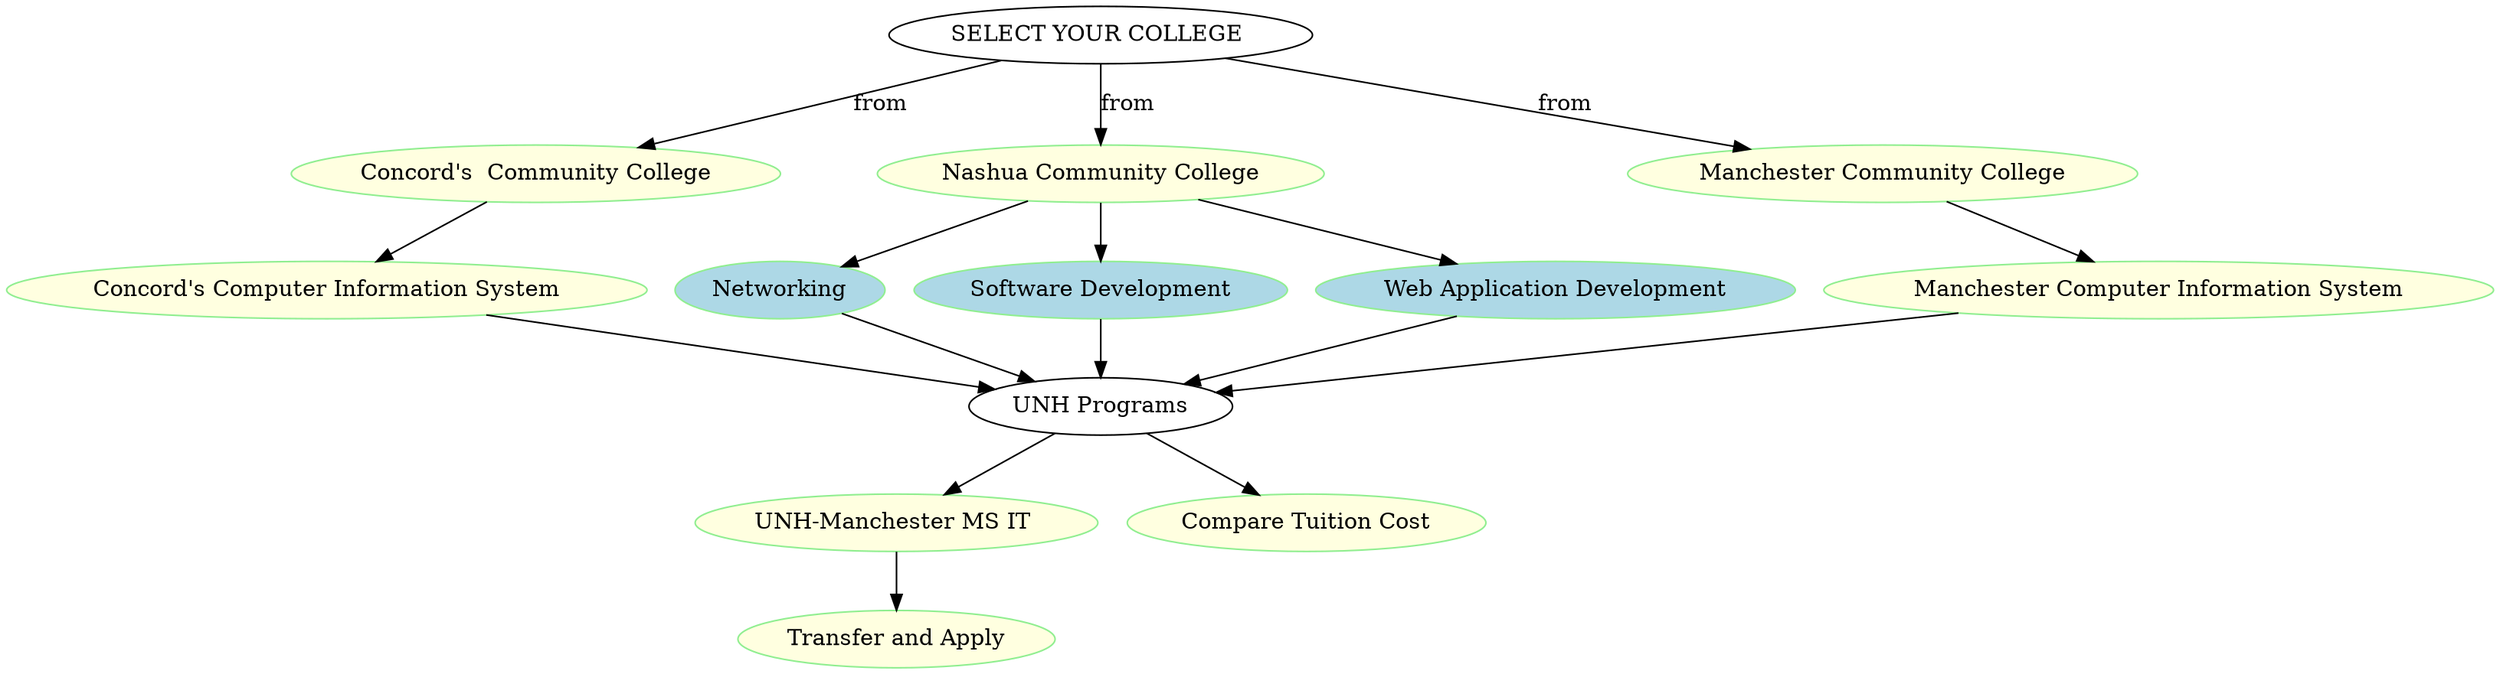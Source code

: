 digraph G { 
    
     transfer [label= "SELECT YOUR COLLEGE " ] 
     from_nhit [label="Concord's  Community College" URL="/transfer_college?college=nhit" color=lightgreen fillcolor=lightyellow style=filled] 
     from_nashua [label="Nashua Community College" URL="/transfer_college?college=nashua" color=lightgreen fillcolor=lightyellow style=filled] 
     from_mcc [label="Manchester Community College" URL="/transfer_college?college=mcc" color=lightgreen fillcolor=lightyellow style=filled] 


transfer_to [label="Transfer and Apply" URL="https://www.nhtransfer.org/sites/nhtransfer.org/files/media/nhtransferapplication.pdf" color=lightgreen fillcolor=lightyellow style=filled] 
unh [label="UNH-Manchester MS IT " URL="https://manchester.unh.edu/academics/degree-programs/information-technology" color=lightgreen fillcolor=lightyellow style=filled] 
  
  
     transfer -> from_nhit [label=from] 
     transfer -> from_nashua [label=from] 
     transfer -> from_mcc [label=from] 

     unh_programs [label="UNH Programs" ] 

     nhit_compare_tuition_cost [label="Compare Tuition Cost" URL="https://manchester.unh.edu/costs" color=lightgreen fillcolor=lightyellow style=filled] 
     nhit_computer_science [label="Concord's Computer Information System" URL= "https://manchester.unh.edu/sites/default/files/media/nhti_cis_pathways_0.pdf" color=lightgreen fillcolor=lightyellow style=filled ] 
     unh_programs-> nhit_compare_tuition_cost 
     from_nhit -> nhit_computer_science 

    

     nhit_computer_science -> unh_programs
      
    

nashua_cyber_security [label="Networking" URL= "https://manchester.unh.edu/sites/default/files/media/ncc_comp_net_cis_pathways_0.pdf " color=lightgreen fillcolor=lightblue style=filled] 
nashua_software_Development [label="Software Development" URL="https://manchester.unh.edu/sites/default/files/media/ncc_software_dev_cis_pathways_0.pdf"  color=lightgreen fillcolor=lightblue style=filled] 
nashua_web_Application_Development[label="Web Application Development" URL="https://manchester.unh.edu/sites/default/files/media/ncc_web_app_cis_pathways_0.pdf" color=lightgreen fillcolor=lightblue style=filled] 

from_nashua ->nashua_cyber_security

from_nashua ->nashua_software_Development

from_nashua ->nashua_web_Application_Development

nashua_cyber_security->unh_programs

nashua_software_Development->unh_programs

nashua_web_Application_Development->unh_programs

nhit_computer_science [label="Concord's Computer Information System"  URL= "https://manchester.unh.edu/sites/default/files/media/nhti_cis_pathways_0.pdf" color=lightgreen fillcolor=lightyellow style=filled ] 

mcc_computer_science [label="Manchester Computer Information System" URL ="https://manchester.unh.edu/sites/default/files/media/mcc_cis_pathways.pdf"  color=lightgreen fillcolor=lightyellow style=filled] 

from_mcc->mcc_computer_science
mcc_computer_science->unh_programs


unh_programs -> unh
unh->transfer_to

   
} 